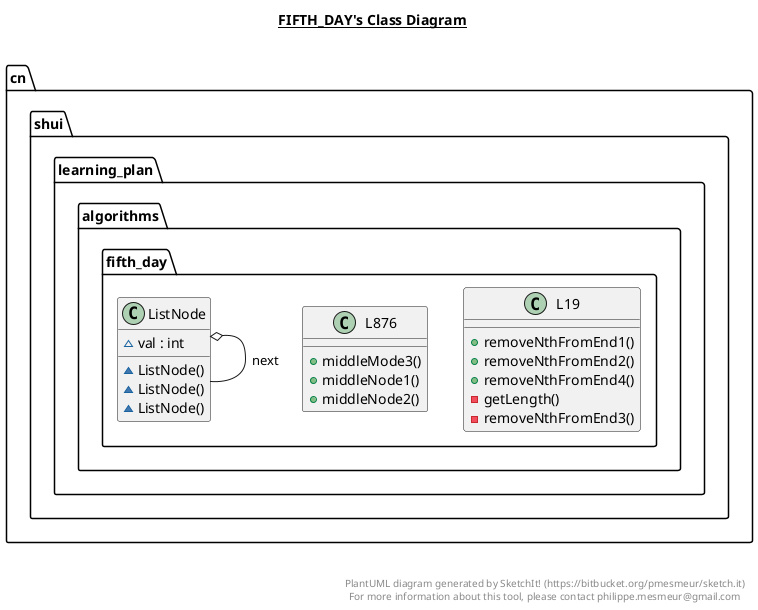 @startuml

title __FIFTH_DAY's Class Diagram__\n

  namespace cn.shui.learning_plan.algorithms.fifth_day {
    class cn.shui.learning_plan.algorithms.fifth_day.L19 {
        + removeNthFromEnd1()
        + removeNthFromEnd2()
        + removeNthFromEnd4()
        - getLength()
        - removeNthFromEnd3()
    }
  }
  

  namespace cn.shui.learning_plan.algorithms.fifth_day {
    class cn.shui.learning_plan.algorithms.fifth_day.L876 {
        + middleMode3()
        + middleNode1()
        + middleNode2()
    }
  }
  

  namespace cn.shui.learning_plan.algorithms.fifth_day {
    class cn.shui.learning_plan.algorithms.fifth_day.ListNode {
        ~ val : int
        ~ ListNode()
        ~ ListNode()
        ~ ListNode()
    }
  }
  

  cn.shui.learning_plan.algorithms.fifth_day.ListNode o-- cn.shui.learning_plan.algorithms.fifth_day.ListNode : next


right footer


PlantUML diagram generated by SketchIt! (https://bitbucket.org/pmesmeur/sketch.it)
For more information about this tool, please contact philippe.mesmeur@gmail.com
endfooter

@enduml
